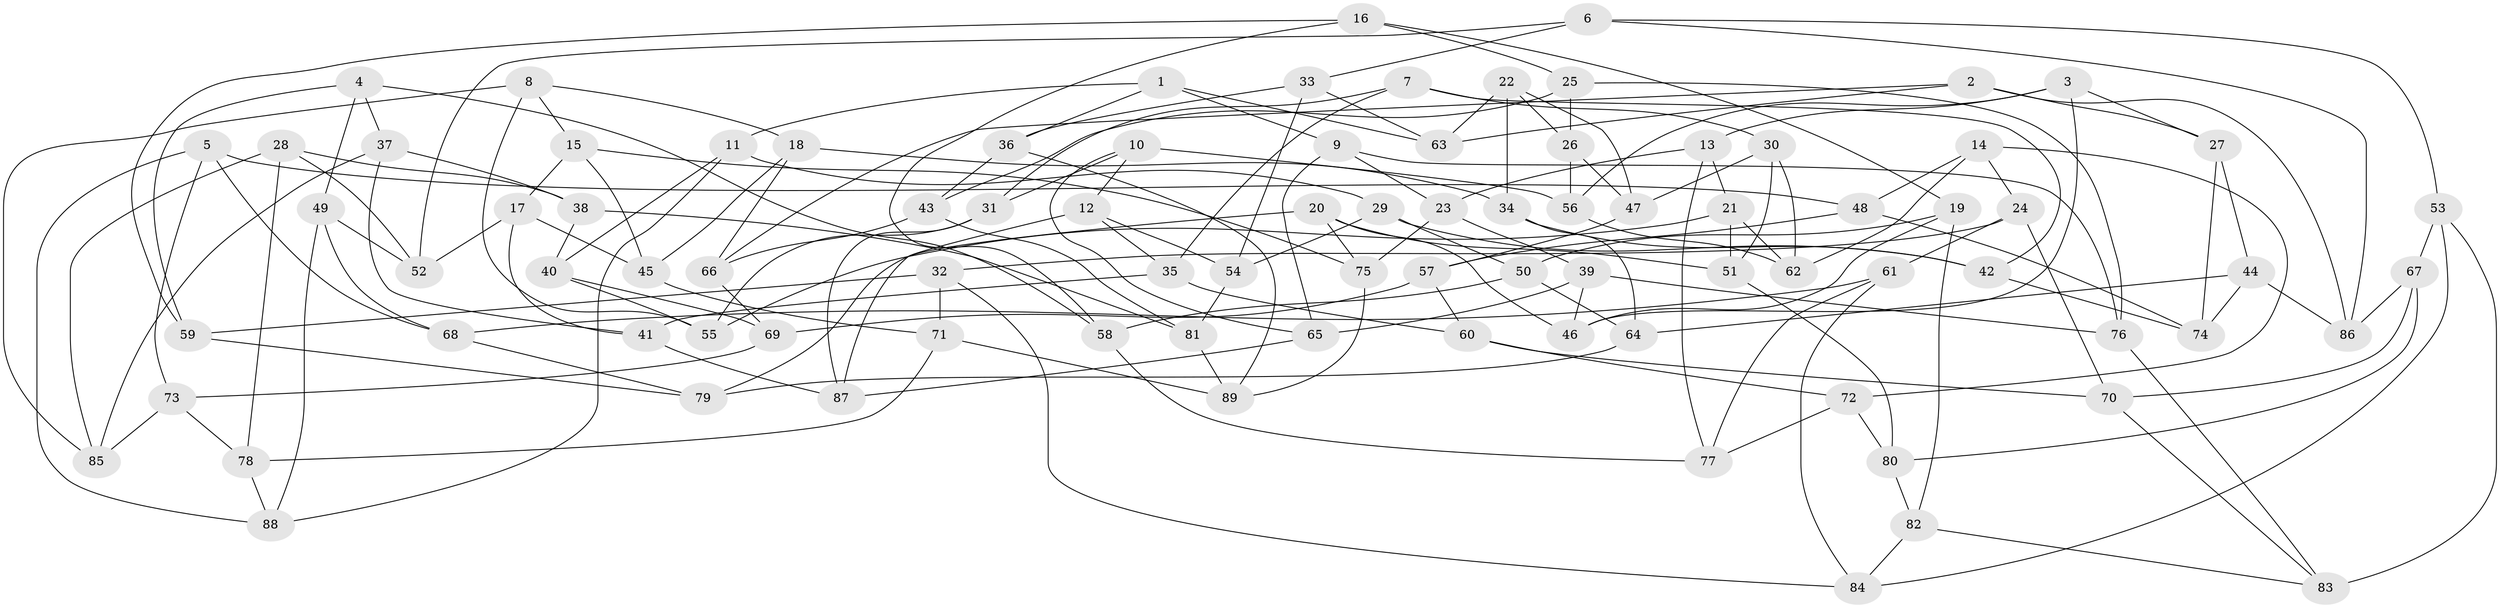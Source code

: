 // coarse degree distribution, {4: 0.19230769230769232, 3: 0.19230769230769232, 2: 0.11538461538461539, 7: 0.07692307692307693, 12: 0.038461538461538464, 5: 0.2692307692307692, 8: 0.07692307692307693, 6: 0.038461538461538464}
// Generated by graph-tools (version 1.1) at 2025/01/03/04/25 22:01:20]
// undirected, 89 vertices, 178 edges
graph export_dot {
graph [start="1"]
  node [color=gray90,style=filled];
  1;
  2;
  3;
  4;
  5;
  6;
  7;
  8;
  9;
  10;
  11;
  12;
  13;
  14;
  15;
  16;
  17;
  18;
  19;
  20;
  21;
  22;
  23;
  24;
  25;
  26;
  27;
  28;
  29;
  30;
  31;
  32;
  33;
  34;
  35;
  36;
  37;
  38;
  39;
  40;
  41;
  42;
  43;
  44;
  45;
  46;
  47;
  48;
  49;
  50;
  51;
  52;
  53;
  54;
  55;
  56;
  57;
  58;
  59;
  60;
  61;
  62;
  63;
  64;
  65;
  66;
  67;
  68;
  69;
  70;
  71;
  72;
  73;
  74;
  75;
  76;
  77;
  78;
  79;
  80;
  81;
  82;
  83;
  84;
  85;
  86;
  87;
  88;
  89;
  1 -- 11;
  1 -- 63;
  1 -- 9;
  1 -- 36;
  2 -- 66;
  2 -- 27;
  2 -- 63;
  2 -- 86;
  3 -- 46;
  3 -- 13;
  3 -- 56;
  3 -- 27;
  4 -- 58;
  4 -- 37;
  4 -- 49;
  4 -- 59;
  5 -- 88;
  5 -- 48;
  5 -- 73;
  5 -- 68;
  6 -- 53;
  6 -- 33;
  6 -- 86;
  6 -- 52;
  7 -- 35;
  7 -- 31;
  7 -- 42;
  7 -- 30;
  8 -- 55;
  8 -- 18;
  8 -- 85;
  8 -- 15;
  9 -- 65;
  9 -- 76;
  9 -- 23;
  10 -- 65;
  10 -- 12;
  10 -- 31;
  10 -- 56;
  11 -- 29;
  11 -- 40;
  11 -- 88;
  12 -- 35;
  12 -- 54;
  12 -- 87;
  13 -- 23;
  13 -- 77;
  13 -- 21;
  14 -- 24;
  14 -- 48;
  14 -- 72;
  14 -- 62;
  15 -- 45;
  15 -- 75;
  15 -- 17;
  16 -- 59;
  16 -- 25;
  16 -- 58;
  16 -- 19;
  17 -- 41;
  17 -- 52;
  17 -- 45;
  18 -- 45;
  18 -- 34;
  18 -- 66;
  19 -- 46;
  19 -- 50;
  19 -- 82;
  20 -- 51;
  20 -- 46;
  20 -- 75;
  20 -- 79;
  21 -- 62;
  21 -- 51;
  21 -- 55;
  22 -- 47;
  22 -- 34;
  22 -- 26;
  22 -- 63;
  23 -- 39;
  23 -- 75;
  24 -- 70;
  24 -- 32;
  24 -- 61;
  25 -- 76;
  25 -- 26;
  25 -- 43;
  26 -- 47;
  26 -- 56;
  27 -- 44;
  27 -- 74;
  28 -- 78;
  28 -- 52;
  28 -- 38;
  28 -- 85;
  29 -- 50;
  29 -- 42;
  29 -- 54;
  30 -- 62;
  30 -- 47;
  30 -- 51;
  31 -- 55;
  31 -- 87;
  32 -- 71;
  32 -- 59;
  32 -- 84;
  33 -- 63;
  33 -- 54;
  33 -- 36;
  34 -- 64;
  34 -- 42;
  35 -- 41;
  35 -- 60;
  36 -- 43;
  36 -- 89;
  37 -- 38;
  37 -- 85;
  37 -- 41;
  38 -- 81;
  38 -- 40;
  39 -- 65;
  39 -- 46;
  39 -- 76;
  40 -- 55;
  40 -- 69;
  41 -- 87;
  42 -- 74;
  43 -- 81;
  43 -- 66;
  44 -- 64;
  44 -- 74;
  44 -- 86;
  45 -- 71;
  47 -- 57;
  48 -- 57;
  48 -- 74;
  49 -- 88;
  49 -- 52;
  49 -- 68;
  50 -- 58;
  50 -- 64;
  51 -- 80;
  53 -- 83;
  53 -- 67;
  53 -- 84;
  54 -- 81;
  56 -- 62;
  57 -- 60;
  57 -- 69;
  58 -- 77;
  59 -- 79;
  60 -- 70;
  60 -- 72;
  61 -- 77;
  61 -- 68;
  61 -- 84;
  64 -- 79;
  65 -- 87;
  66 -- 69;
  67 -- 86;
  67 -- 80;
  67 -- 70;
  68 -- 79;
  69 -- 73;
  70 -- 83;
  71 -- 89;
  71 -- 78;
  72 -- 77;
  72 -- 80;
  73 -- 85;
  73 -- 78;
  75 -- 89;
  76 -- 83;
  78 -- 88;
  80 -- 82;
  81 -- 89;
  82 -- 83;
  82 -- 84;
}
